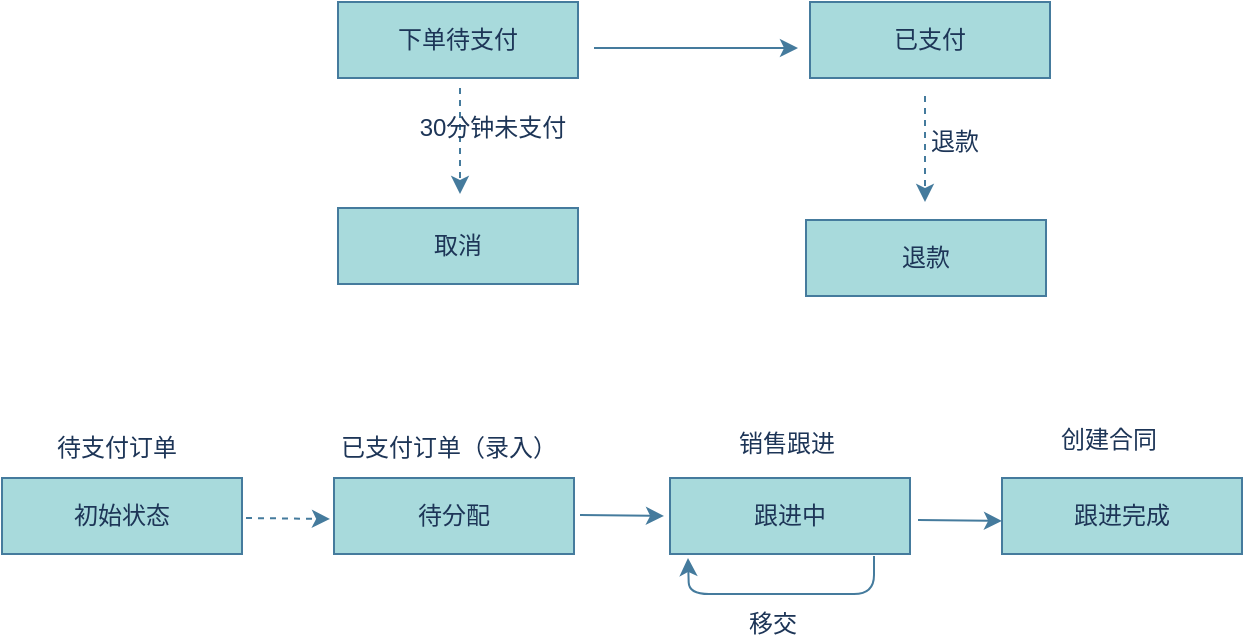 <mxfile version="13.8.0" type="github">
  <diagram id="bct8mL8jxH-St9ZZa35L" name="第 1 页">
    <mxGraphModel dx="1824" dy="732" grid="0" gridSize="10" guides="1" tooltips="1" connect="1" arrows="1" fold="1" page="0" pageScale="1" pageWidth="827" pageHeight="1169" background="none" math="0" shadow="0">
      <root>
        <mxCell id="0" />
        <mxCell id="1" parent="0" />
        <mxCell id="jDq-x_c8-FWJrVvDpvkt-2" value="下单待支付" style="rounded=0;whiteSpace=wrap;html=1;fillColor=#A8DADC;strokeColor=#457B9D;fontColor=#1D3557;" parent="1" vertex="1">
          <mxGeometry x="35" y="16" width="120" height="38" as="geometry" />
        </mxCell>
        <mxCell id="jDq-x_c8-FWJrVvDpvkt-3" value="已支付" style="rounded=0;whiteSpace=wrap;html=1;fillColor=#A8DADC;strokeColor=#457B9D;fontColor=#1D3557;" parent="1" vertex="1">
          <mxGeometry x="271" y="16" width="120" height="38" as="geometry" />
        </mxCell>
        <mxCell id="jDq-x_c8-FWJrVvDpvkt-4" value="取消" style="rounded=0;whiteSpace=wrap;html=1;fillColor=#A8DADC;strokeColor=#457B9D;fontColor=#1D3557;" parent="1" vertex="1">
          <mxGeometry x="35" y="119" width="120" height="38" as="geometry" />
        </mxCell>
        <mxCell id="jDq-x_c8-FWJrVvDpvkt-5" value="退款" style="rounded=0;whiteSpace=wrap;html=1;fillColor=#A8DADC;strokeColor=#457B9D;fontColor=#1D3557;" parent="1" vertex="1">
          <mxGeometry x="269" y="125" width="120" height="38" as="geometry" />
        </mxCell>
        <mxCell id="jDq-x_c8-FWJrVvDpvkt-6" value="" style="endArrow=classic;html=1;strokeColor=#457B9D;fontColor=#1D3557;labelBackgroundColor=#F1FAEE;" parent="1" edge="1">
          <mxGeometry width="50" height="50" relative="1" as="geometry">
            <mxPoint x="163" y="39" as="sourcePoint" />
            <mxPoint x="265" y="39" as="targetPoint" />
          </mxGeometry>
        </mxCell>
        <mxCell id="jDq-x_c8-FWJrVvDpvkt-7" value="" style="endArrow=classic;html=1;strokeColor=#457B9D;fontColor=#1D3557;labelBackgroundColor=#F1FAEE;dashed=1;" parent="1" edge="1">
          <mxGeometry width="50" height="50" relative="1" as="geometry">
            <mxPoint x="96" y="59" as="sourcePoint" />
            <mxPoint x="96" y="112" as="targetPoint" />
          </mxGeometry>
        </mxCell>
        <mxCell id="jDq-x_c8-FWJrVvDpvkt-8" value="" style="endArrow=classic;html=1;strokeColor=#457B9D;fontColor=#1D3557;labelBackgroundColor=#F1FAEE;dashed=1;" parent="1" edge="1">
          <mxGeometry width="50" height="50" relative="1" as="geometry">
            <mxPoint x="328.5" y="63" as="sourcePoint" />
            <mxPoint x="328.5" y="116" as="targetPoint" />
          </mxGeometry>
        </mxCell>
        <mxCell id="jDq-x_c8-FWJrVvDpvkt-9" value="30分钟未支付" style="text;html=1;align=center;verticalAlign=middle;resizable=0;points=[];autosize=1;fontColor=#1D3557;" parent="1" vertex="1">
          <mxGeometry x="70" y="70" width="83" height="18" as="geometry" />
        </mxCell>
        <mxCell id="jDq-x_c8-FWJrVvDpvkt-10" value="退款" style="text;html=1;align=center;verticalAlign=middle;resizable=0;points=[];autosize=1;fontColor=#1D3557;" parent="1" vertex="1">
          <mxGeometry x="326" y="77" width="34" height="18" as="geometry" />
        </mxCell>
        <mxCell id="jDq-x_c8-FWJrVvDpvkt-11" value="待分配" style="rounded=0;whiteSpace=wrap;html=1;fillColor=#A8DADC;strokeColor=#457B9D;fontColor=#1D3557;" parent="1" vertex="1">
          <mxGeometry x="33" y="254" width="120" height="38" as="geometry" />
        </mxCell>
        <mxCell id="jDq-x_c8-FWJrVvDpvkt-16" style="edgeStyle=orthogonalEdgeStyle;curved=0;rounded=1;sketch=0;orthogonalLoop=1;jettySize=auto;html=1;strokeColor=#457B9D;fillColor=#A8DADC;fontColor=#1D3557;exitX=0.85;exitY=1.026;exitDx=0;exitDy=0;exitPerimeter=0;" parent="1" source="jDq-x_c8-FWJrVvDpvkt-12" edge="1">
          <mxGeometry relative="1" as="geometry">
            <mxPoint x="210" y="294" as="targetPoint" />
          </mxGeometry>
        </mxCell>
        <mxCell id="jDq-x_c8-FWJrVvDpvkt-12" value="跟进中" style="rounded=0;whiteSpace=wrap;html=1;fillColor=#A8DADC;strokeColor=#457B9D;fontColor=#1D3557;" parent="1" vertex="1">
          <mxGeometry x="201" y="254" width="120" height="38" as="geometry" />
        </mxCell>
        <mxCell id="jDq-x_c8-FWJrVvDpvkt-13" value="跟进完成" style="rounded=0;whiteSpace=wrap;html=1;fillColor=#A8DADC;strokeColor=#457B9D;fontColor=#1D3557;" parent="1" vertex="1">
          <mxGeometry x="367" y="254" width="120" height="38" as="geometry" />
        </mxCell>
        <mxCell id="jDq-x_c8-FWJrVvDpvkt-15" value="移交" style="text;html=1;align=center;verticalAlign=middle;resizable=0;points=[];autosize=1;fontColor=#1D3557;" parent="1" vertex="1">
          <mxGeometry x="235" y="318" width="34" height="18" as="geometry" />
        </mxCell>
        <mxCell id="jDq-x_c8-FWJrVvDpvkt-17" value="" style="endArrow=classic;html=1;strokeColor=#457B9D;fontColor=#1D3557;labelBackgroundColor=#F1FAEE;" parent="1" edge="1">
          <mxGeometry width="50" height="50" relative="1" as="geometry">
            <mxPoint x="156" y="272.5" as="sourcePoint" />
            <mxPoint x="198" y="273" as="targetPoint" />
          </mxGeometry>
        </mxCell>
        <mxCell id="jDq-x_c8-FWJrVvDpvkt-18" value="" style="endArrow=classic;html=1;strokeColor=#457B9D;fontColor=#1D3557;labelBackgroundColor=#F1FAEE;" parent="1" edge="1">
          <mxGeometry width="50" height="50" relative="1" as="geometry">
            <mxPoint x="325" y="275" as="sourcePoint" />
            <mxPoint x="367" y="275.5" as="targetPoint" />
          </mxGeometry>
        </mxCell>
        <mxCell id="jDq-x_c8-FWJrVvDpvkt-20" value="已支付订单（录入）" style="text;html=1;align=center;verticalAlign=middle;resizable=0;points=[];autosize=1;fontColor=#1D3557;" parent="1" vertex="1">
          <mxGeometry x="31" y="230" width="118" height="18" as="geometry" />
        </mxCell>
        <mxCell id="jDq-x_c8-FWJrVvDpvkt-21" value="初始状态" style="rounded=0;whiteSpace=wrap;html=1;fillColor=#A8DADC;strokeColor=#457B9D;fontColor=#1D3557;" parent="1" vertex="1">
          <mxGeometry x="-133" y="254" width="120" height="38" as="geometry" />
        </mxCell>
        <mxCell id="jDq-x_c8-FWJrVvDpvkt-22" value="待支付订单" style="text;html=1;align=center;verticalAlign=middle;resizable=0;points=[];autosize=1;fontColor=#1D3557;" parent="1" vertex="1">
          <mxGeometry x="-111" y="230" width="70" height="18" as="geometry" />
        </mxCell>
        <mxCell id="jDq-x_c8-FWJrVvDpvkt-23" value="" style="endArrow=classic;html=1;strokeColor=#457B9D;fontColor=#1D3557;labelBackgroundColor=#F1FAEE;dashed=1;" parent="1" edge="1">
          <mxGeometry width="50" height="50" relative="1" as="geometry">
            <mxPoint x="-11" y="274" as="sourcePoint" />
            <mxPoint x="31" y="274.5" as="targetPoint" />
          </mxGeometry>
        </mxCell>
        <mxCell id="jDq-x_c8-FWJrVvDpvkt-24" value="销售跟进" style="text;html=1;align=center;verticalAlign=middle;resizable=0;points=[];autosize=1;fontColor=#1D3557;" parent="1" vertex="1">
          <mxGeometry x="230" y="228" width="58" height="18" as="geometry" />
        </mxCell>
        <mxCell id="jDq-x_c8-FWJrVvDpvkt-25" value="创建合同" style="text;html=1;align=center;verticalAlign=middle;resizable=0;points=[];autosize=1;fontColor=#1D3557;" parent="1" vertex="1">
          <mxGeometry x="391" y="226" width="58" height="18" as="geometry" />
        </mxCell>
      </root>
    </mxGraphModel>
  </diagram>
</mxfile>
